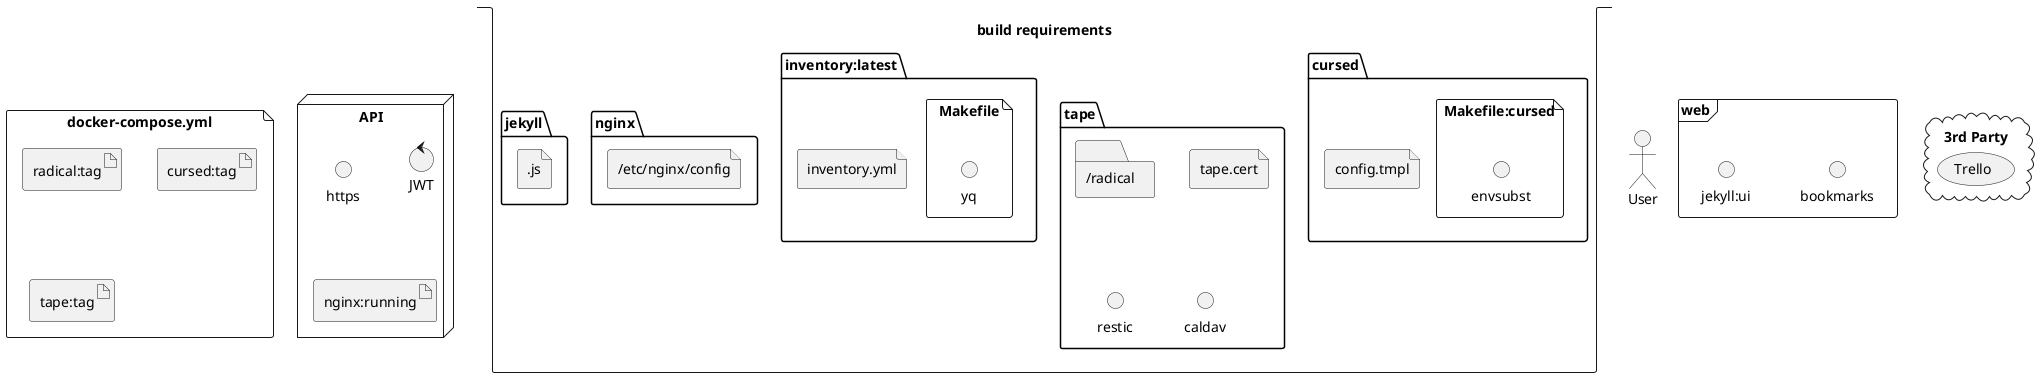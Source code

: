 @startuml
actor "User"

frame "web" {
  interface "bookmarks"
  interface "jekyll:ui"
}

file "docker-compose.yml" {
  artifact "radical:tag"
  artifact "cursed:tag"
  artifact "tape:tag"
}

node "API" {
  interface "https"
  control "JWT"
  artifact "nginx:running"
}



stack "build requirements" {

package "cursed" {
  file "Makefile:cursed" {
    interface "envsubst"
  }
  file "config.tmpl"
}


package "tape" {
  folder "/radical"
  file "tape.cert"
  interface "restic"
  interface "caldav"
}

package "inventory:latest" {
  file "Makefile" {
    interface "yq"
  }
  file "inventory.yml"
}

package "nginx" {
  file "/etc/nginx/config"
}


package "jekyll" {
  file ".js"
}
}



cloud "3rd Party" {
  usecase "Trello"
}

@enduml
